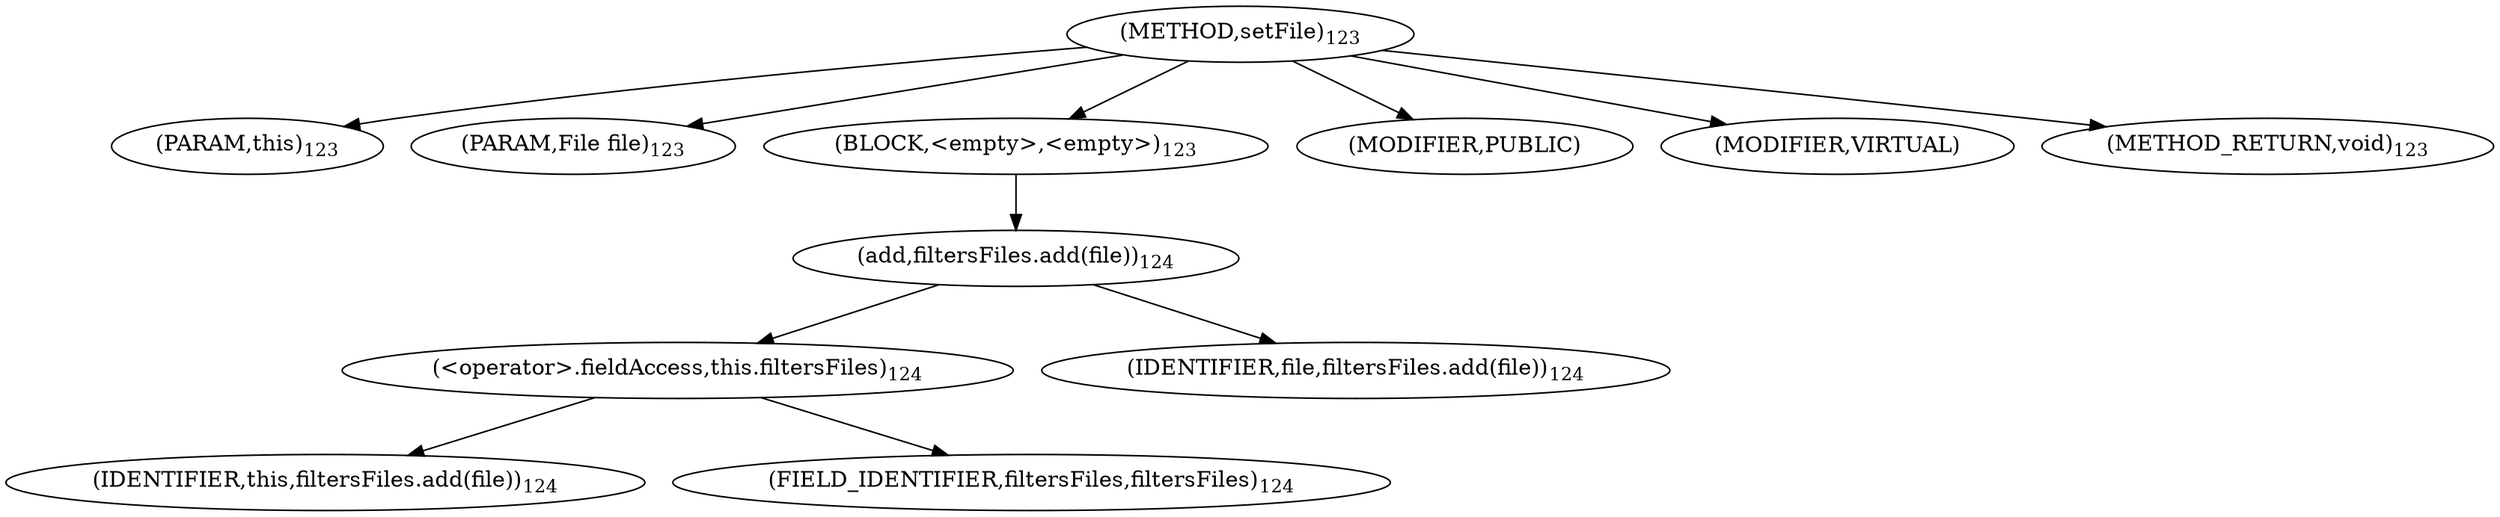 digraph "setFile" {  
"223" [label = <(METHOD,setFile)<SUB>123</SUB>> ]
"224" [label = <(PARAM,this)<SUB>123</SUB>> ]
"225" [label = <(PARAM,File file)<SUB>123</SUB>> ]
"226" [label = <(BLOCK,&lt;empty&gt;,&lt;empty&gt;)<SUB>123</SUB>> ]
"227" [label = <(add,filtersFiles.add(file))<SUB>124</SUB>> ]
"228" [label = <(&lt;operator&gt;.fieldAccess,this.filtersFiles)<SUB>124</SUB>> ]
"229" [label = <(IDENTIFIER,this,filtersFiles.add(file))<SUB>124</SUB>> ]
"230" [label = <(FIELD_IDENTIFIER,filtersFiles,filtersFiles)<SUB>124</SUB>> ]
"231" [label = <(IDENTIFIER,file,filtersFiles.add(file))<SUB>124</SUB>> ]
"232" [label = <(MODIFIER,PUBLIC)> ]
"233" [label = <(MODIFIER,VIRTUAL)> ]
"234" [label = <(METHOD_RETURN,void)<SUB>123</SUB>> ]
  "223" -> "224" 
  "223" -> "225" 
  "223" -> "226" 
  "223" -> "232" 
  "223" -> "233" 
  "223" -> "234" 
  "226" -> "227" 
  "227" -> "228" 
  "227" -> "231" 
  "228" -> "229" 
  "228" -> "230" 
}
